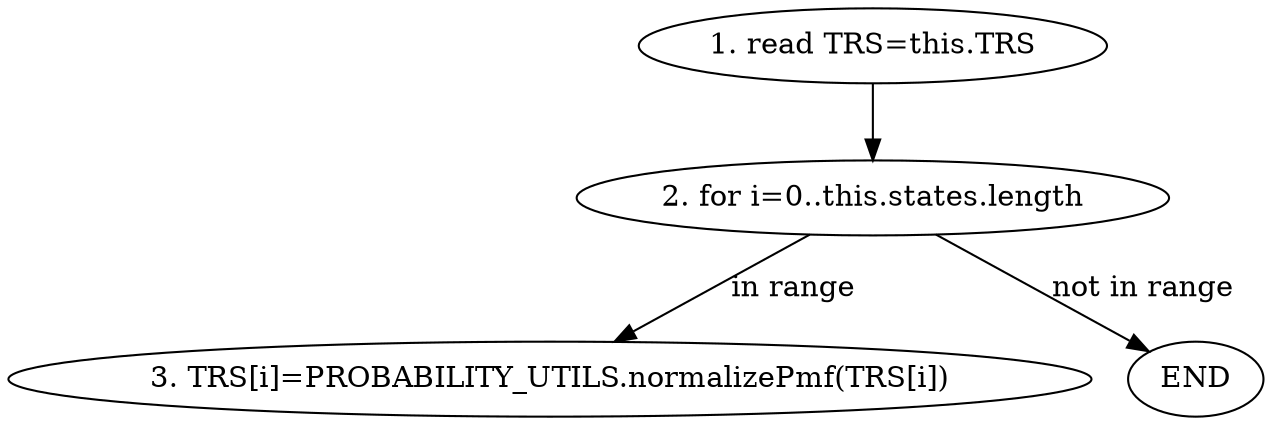 digraph G{
    INP [label="1. read TRS=this.TRS"]
    FOR [label="2. for i=0..this.states.length"]
    SET1 [label="3. TRS[i]=PROBABILITY_UTILS.normalizePmf(TRS[i])"]
    
    INP -> FOR 
    FOR -> SET1 [label="in range"]
    FOR -> END [label="not in range"]
}
